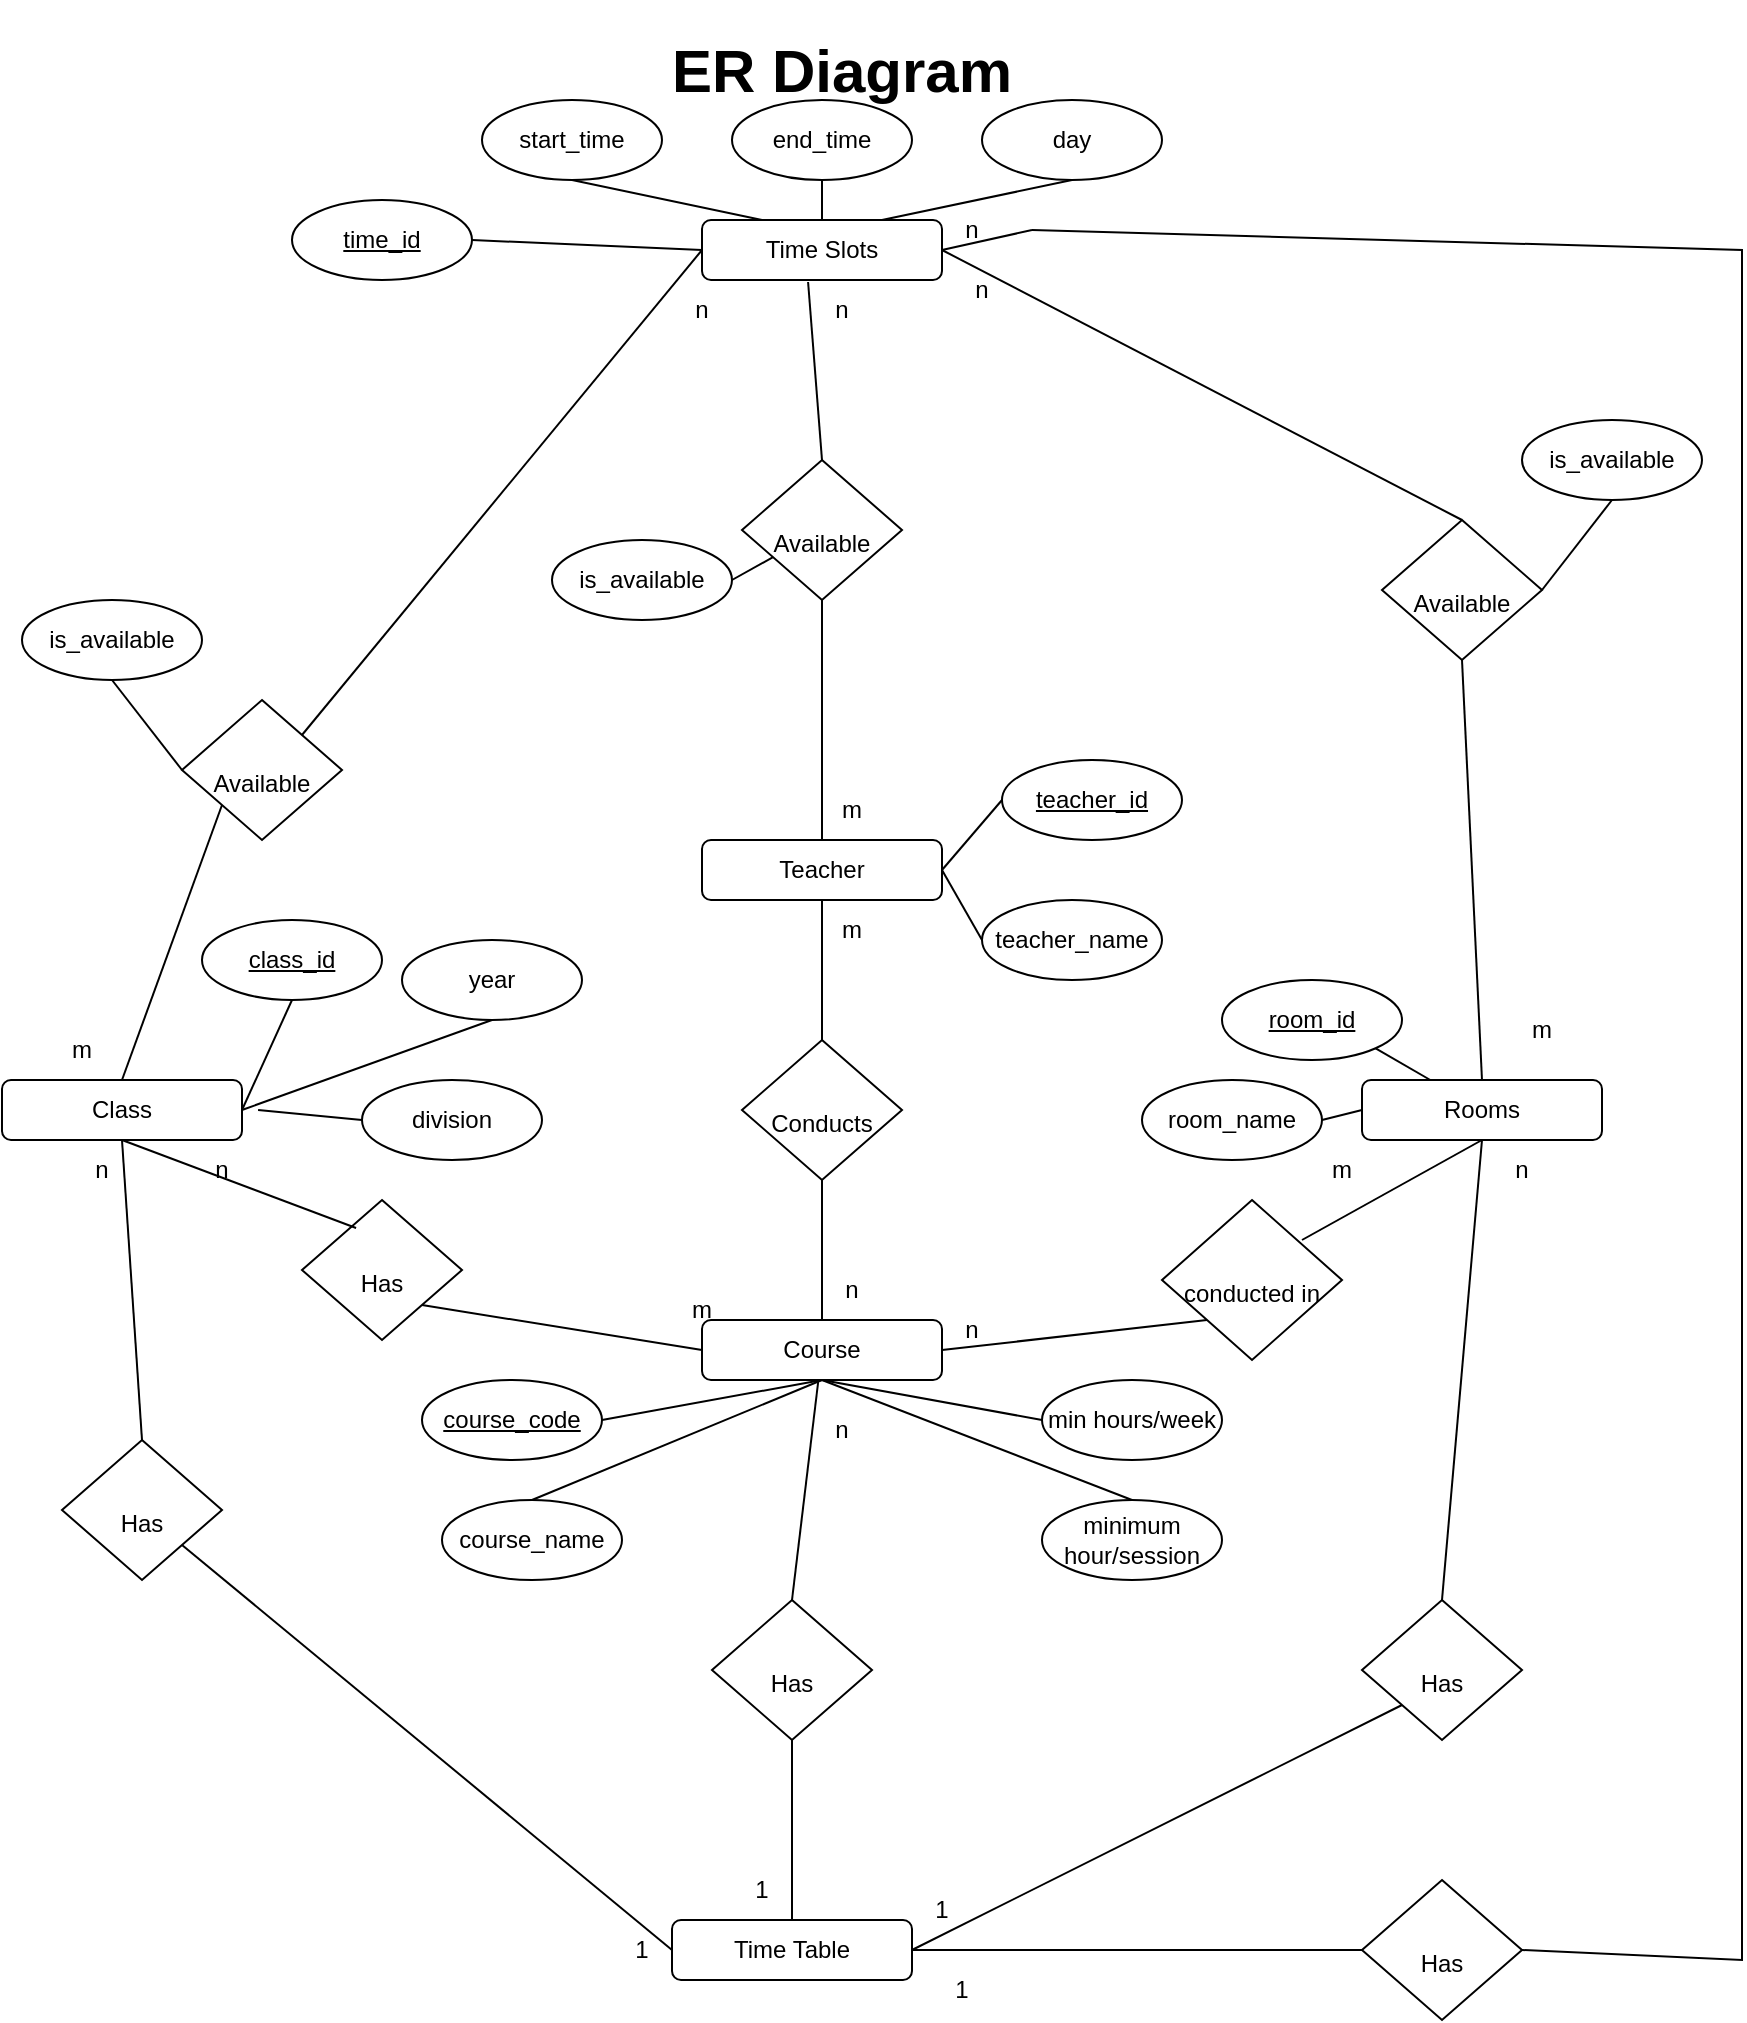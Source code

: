 <mxfile version="20.2.7" type="device"><diagram id="u9UO6aAXQ1LTPCA1RmuC" name="Page-1"><mxGraphModel dx="868" dy="450" grid="1" gridSize="10" guides="1" tooltips="1" connect="1" arrows="1" fold="1" page="1" pageScale="1" pageWidth="1100" pageHeight="1700" math="0" shadow="0"><root><mxCell id="0"/><mxCell id="1" parent="0"/><mxCell id="pp_ZHWP5TIwgbyzewIT6-1" value="Time Slots" style="rounded=1;whiteSpace=wrap;html=1;" parent="1" vertex="1"><mxGeometry x="390" y="140" width="120" height="30" as="geometry"/></mxCell><mxCell id="pp_ZHWP5TIwgbyzewIT6-2" value="Teacher" style="rounded=1;whiteSpace=wrap;html=1;" parent="1" vertex="1"><mxGeometry x="390" y="450" width="120" height="30" as="geometry"/></mxCell><mxCell id="pp_ZHWP5TIwgbyzewIT6-3" value="ER Diagram" style="text;html=1;strokeColor=none;fillColor=none;align=center;verticalAlign=middle;whiteSpace=wrap;rounded=0;fontStyle=1;fontSize=30;" parent="1" vertex="1"><mxGeometry x="320" y="30" width="280" height="70" as="geometry"/></mxCell><mxCell id="pp_ZHWP5TIwgbyzewIT6-4" value="Rooms" style="rounded=1;whiteSpace=wrap;html=1;" parent="1" vertex="1"><mxGeometry x="720" y="570" width="120" height="30" as="geometry"/></mxCell><mxCell id="pp_ZHWP5TIwgbyzewIT6-5" value="Class" style="rounded=1;whiteSpace=wrap;html=1;" parent="1" vertex="1"><mxGeometry x="40" y="570" width="120" height="30" as="geometry"/></mxCell><mxCell id="pp_ZHWP5TIwgbyzewIT6-6" value="Course" style="rounded=1;whiteSpace=wrap;html=1;" parent="1" vertex="1"><mxGeometry x="390" y="690" width="120" height="30" as="geometry"/></mxCell><mxCell id="pp_ZHWP5TIwgbyzewIT6-7" value="&lt;span style=&quot;font-size: 12px;&quot;&gt;Conducts&lt;br&gt;&lt;/span&gt;" style="rhombus;whiteSpace=wrap;html=1;fontSize=30;fontStyle=0" parent="1" vertex="1"><mxGeometry x="410" y="550" width="80" height="70" as="geometry"/></mxCell><mxCell id="pp_ZHWP5TIwgbyzewIT6-9" value="&lt;span style=&quot;font-size: 12px;&quot;&gt;Has&lt;br&gt;&lt;/span&gt;" style="rhombus;whiteSpace=wrap;html=1;fontSize=30;fontStyle=0" parent="1" vertex="1"><mxGeometry x="190" y="630" width="80" height="70" as="geometry"/></mxCell><mxCell id="pp_ZHWP5TIwgbyzewIT6-10" value="&lt;span style=&quot;font-size: 12px;&quot;&gt;conducted in&lt;br&gt;&lt;/span&gt;" style="rhombus;whiteSpace=wrap;html=1;fontSize=30;fontStyle=0" parent="1" vertex="1"><mxGeometry x="620" y="630" width="90" height="80" as="geometry"/></mxCell><mxCell id="pp_ZHWP5TIwgbyzewIT6-11" value="&lt;span style=&quot;font-size: 12px;&quot;&gt;Available&lt;br&gt;&lt;/span&gt;" style="rhombus;whiteSpace=wrap;html=1;fontSize=30;fontStyle=0" parent="1" vertex="1"><mxGeometry x="410" y="260" width="80" height="70" as="geometry"/></mxCell><mxCell id="pp_ZHWP5TIwgbyzewIT6-12" value="&lt;span style=&quot;font-size: 12px;&quot;&gt;Available&lt;br&gt;&lt;/span&gt;" style="rhombus;whiteSpace=wrap;html=1;fontSize=30;fontStyle=0" parent="1" vertex="1"><mxGeometry x="130" y="380" width="80" height="70" as="geometry"/></mxCell><mxCell id="pp_ZHWP5TIwgbyzewIT6-13" value="&lt;span style=&quot;font-size: 12px;&quot;&gt;Available&lt;br&gt;&lt;/span&gt;" style="rhombus;whiteSpace=wrap;html=1;fontSize=30;fontStyle=0" parent="1" vertex="1"><mxGeometry x="730" y="290" width="80" height="70" as="geometry"/></mxCell><mxCell id="pp_ZHWP5TIwgbyzewIT6-14" value="" style="endArrow=none;html=1;rounded=0;fontSize=12;exitX=0.5;exitY=0;exitDx=0;exitDy=0;entryX=0;entryY=1;entryDx=0;entryDy=0;" parent="1" source="pp_ZHWP5TIwgbyzewIT6-5" target="pp_ZHWP5TIwgbyzewIT6-12" edge="1"><mxGeometry width="50" height="50" relative="1" as="geometry"><mxPoint x="420" y="550" as="sourcePoint"/><mxPoint x="470" y="500" as="targetPoint"/></mxGeometry></mxCell><mxCell id="pp_ZHWP5TIwgbyzewIT6-15" value="" style="endArrow=none;html=1;rounded=0;fontSize=12;exitX=0.5;exitY=1;exitDx=0;exitDy=0;entryX=0.338;entryY=0.2;entryDx=0;entryDy=0;entryPerimeter=0;" parent="1" source="pp_ZHWP5TIwgbyzewIT6-5" target="pp_ZHWP5TIwgbyzewIT6-9" edge="1"><mxGeometry width="50" height="50" relative="1" as="geometry"><mxPoint x="220" y="560" as="sourcePoint"/><mxPoint x="270" y="510" as="targetPoint"/></mxGeometry></mxCell><mxCell id="pp_ZHWP5TIwgbyzewIT6-16" value="" style="endArrow=none;html=1;rounded=0;fontSize=12;entryX=1;entryY=1;entryDx=0;entryDy=0;exitX=0;exitY=0.5;exitDx=0;exitDy=0;" parent="1" source="pp_ZHWP5TIwgbyzewIT6-6" target="pp_ZHWP5TIwgbyzewIT6-9" edge="1"><mxGeometry width="50" height="50" relative="1" as="geometry"><mxPoint x="240" y="790" as="sourcePoint"/><mxPoint x="290" y="740" as="targetPoint"/></mxGeometry></mxCell><mxCell id="pp_ZHWP5TIwgbyzewIT6-17" value="" style="endArrow=none;html=1;rounded=0;fontSize=12;exitX=1;exitY=0.5;exitDx=0;exitDy=0;entryX=0;entryY=1;entryDx=0;entryDy=0;" parent="1" source="pp_ZHWP5TIwgbyzewIT6-6" target="pp_ZHWP5TIwgbyzewIT6-10" edge="1"><mxGeometry width="50" height="50" relative="1" as="geometry"><mxPoint x="530" y="890" as="sourcePoint"/><mxPoint x="580" y="840" as="targetPoint"/></mxGeometry></mxCell><mxCell id="pp_ZHWP5TIwgbyzewIT6-18" value="" style="endArrow=none;html=1;rounded=0;fontSize=12;entryX=0.5;entryY=1;entryDx=0;entryDy=0;" parent="1" target="pp_ZHWP5TIwgbyzewIT6-4" edge="1"><mxGeometry width="50" height="50" relative="1" as="geometry"><mxPoint x="690" y="650" as="sourcePoint"/><mxPoint x="400" y="840" as="targetPoint"/></mxGeometry></mxCell><mxCell id="pp_ZHWP5TIwgbyzewIT6-19" value="" style="endArrow=none;html=1;rounded=0;fontSize=12;entryX=0.5;entryY=1;entryDx=0;entryDy=0;exitX=0.5;exitY=0;exitDx=0;exitDy=0;" parent="1" source="pp_ZHWP5TIwgbyzewIT6-7" target="pp_ZHWP5TIwgbyzewIT6-2" edge="1"><mxGeometry width="50" height="50" relative="1" as="geometry"><mxPoint x="290" y="510" as="sourcePoint"/><mxPoint x="340" y="460" as="targetPoint"/></mxGeometry></mxCell><mxCell id="pp_ZHWP5TIwgbyzewIT6-20" value="" style="endArrow=none;html=1;rounded=0;fontSize=12;entryX=0.5;entryY=1;entryDx=0;entryDy=0;exitX=0.5;exitY=0;exitDx=0;exitDy=0;" parent="1" source="pp_ZHWP5TIwgbyzewIT6-4" target="pp_ZHWP5TIwgbyzewIT6-13" edge="1"><mxGeometry width="50" height="50" relative="1" as="geometry"><mxPoint x="740" y="490" as="sourcePoint"/><mxPoint x="790" y="440" as="targetPoint"/></mxGeometry></mxCell><mxCell id="pp_ZHWP5TIwgbyzewIT6-21" value="" style="endArrow=none;html=1;rounded=0;fontSize=12;exitX=1;exitY=0;exitDx=0;exitDy=0;entryX=0;entryY=0.5;entryDx=0;entryDy=0;" parent="1" source="pp_ZHWP5TIwgbyzewIT6-12" target="pp_ZHWP5TIwgbyzewIT6-1" edge="1"><mxGeometry width="50" height="50" relative="1" as="geometry"><mxPoint x="200" y="300" as="sourcePoint"/><mxPoint x="250" y="250" as="targetPoint"/></mxGeometry></mxCell><mxCell id="pp_ZHWP5TIwgbyzewIT6-22" value="" style="endArrow=none;html=1;rounded=0;fontSize=12;entryX=0.442;entryY=1.033;entryDx=0;entryDy=0;entryPerimeter=0;exitX=0.5;exitY=0;exitDx=0;exitDy=0;" parent="1" source="pp_ZHWP5TIwgbyzewIT6-11" target="pp_ZHWP5TIwgbyzewIT6-1" edge="1"><mxGeometry width="50" height="50" relative="1" as="geometry"><mxPoint x="300" y="360" as="sourcePoint"/><mxPoint x="350" y="310" as="targetPoint"/></mxGeometry></mxCell><mxCell id="pp_ZHWP5TIwgbyzewIT6-23" value="" style="endArrow=none;html=1;rounded=0;fontSize=12;entryX=0.5;entryY=1;entryDx=0;entryDy=0;" parent="1" source="pp_ZHWP5TIwgbyzewIT6-2" target="pp_ZHWP5TIwgbyzewIT6-11" edge="1"><mxGeometry width="50" height="50" relative="1" as="geometry"><mxPoint x="370" y="420" as="sourcePoint"/><mxPoint x="420" y="370" as="targetPoint"/></mxGeometry></mxCell><mxCell id="pp_ZHWP5TIwgbyzewIT6-24" value="" style="endArrow=none;html=1;rounded=0;fontSize=12;exitX=1;exitY=0.5;exitDx=0;exitDy=0;entryX=0.5;entryY=0;entryDx=0;entryDy=0;" parent="1" source="pp_ZHWP5TIwgbyzewIT6-1" target="pp_ZHWP5TIwgbyzewIT6-13" edge="1"><mxGeometry width="50" height="50" relative="1" as="geometry"><mxPoint x="590" y="300" as="sourcePoint"/><mxPoint x="640" y="250" as="targetPoint"/></mxGeometry></mxCell><mxCell id="pp_ZHWP5TIwgbyzewIT6-25" value="" style="endArrow=none;html=1;rounded=0;fontSize=12;entryX=0.5;entryY=1;entryDx=0;entryDy=0;" parent="1" source="pp_ZHWP5TIwgbyzewIT6-6" target="pp_ZHWP5TIwgbyzewIT6-7" edge="1"><mxGeometry width="50" height="50" relative="1" as="geometry"><mxPoint x="440" y="690" as="sourcePoint"/><mxPoint x="490" y="640" as="targetPoint"/></mxGeometry></mxCell><mxCell id="pp_ZHWP5TIwgbyzewIT6-27" value="start_time" style="ellipse;whiteSpace=wrap;html=1;fontSize=12;" parent="1" vertex="1"><mxGeometry x="280" y="80" width="90" height="40" as="geometry"/></mxCell><mxCell id="pp_ZHWP5TIwgbyzewIT6-29" value="end_time" style="ellipse;whiteSpace=wrap;html=1;fontSize=12;" parent="1" vertex="1"><mxGeometry x="405" y="80" width="90" height="40" as="geometry"/></mxCell><mxCell id="pp_ZHWP5TIwgbyzewIT6-30" value="day" style="ellipse;whiteSpace=wrap;html=1;fontSize=12;" parent="1" vertex="1"><mxGeometry x="530" y="80" width="90" height="40" as="geometry"/></mxCell><mxCell id="pp_ZHWP5TIwgbyzewIT6-31" value="" style="endArrow=none;html=1;rounded=0;fontSize=12;entryX=0.5;entryY=1;entryDx=0;entryDy=0;exitX=0.25;exitY=0;exitDx=0;exitDy=0;" parent="1" source="pp_ZHWP5TIwgbyzewIT6-1" target="pp_ZHWP5TIwgbyzewIT6-27" edge="1"><mxGeometry width="50" height="50" relative="1" as="geometry"><mxPoint x="30" y="380" as="sourcePoint"/><mxPoint x="80" y="330" as="targetPoint"/></mxGeometry></mxCell><mxCell id="pp_ZHWP5TIwgbyzewIT6-32" value="" style="endArrow=none;html=1;rounded=0;fontSize=12;entryX=0.5;entryY=1;entryDx=0;entryDy=0;exitX=0.5;exitY=0;exitDx=0;exitDy=0;" parent="1" source="pp_ZHWP5TIwgbyzewIT6-1" target="pp_ZHWP5TIwgbyzewIT6-29" edge="1"><mxGeometry width="50" height="50" relative="1" as="geometry"><mxPoint x="420" y="280" as="sourcePoint"/><mxPoint x="470" y="230" as="targetPoint"/></mxGeometry></mxCell><mxCell id="pp_ZHWP5TIwgbyzewIT6-33" value="" style="endArrow=none;html=1;rounded=0;fontSize=12;entryX=0.5;entryY=1;entryDx=0;entryDy=0;exitX=0.75;exitY=0;exitDx=0;exitDy=0;" parent="1" source="pp_ZHWP5TIwgbyzewIT6-1" target="pp_ZHWP5TIwgbyzewIT6-30" edge="1"><mxGeometry width="50" height="50" relative="1" as="geometry"><mxPoint x="710" y="180" as="sourcePoint"/><mxPoint x="760" y="130" as="targetPoint"/></mxGeometry></mxCell><mxCell id="pp_ZHWP5TIwgbyzewIT6-34" value="time_id" style="ellipse;whiteSpace=wrap;html=1;fontSize=12;fontStyle=4" parent="1" vertex="1"><mxGeometry x="185" y="130" width="90" height="40" as="geometry"/></mxCell><mxCell id="pp_ZHWP5TIwgbyzewIT6-35" value="" style="endArrow=none;html=1;rounded=0;fontSize=12;exitX=1;exitY=0.5;exitDx=0;exitDy=0;entryX=0;entryY=0.5;entryDx=0;entryDy=0;" parent="1" source="pp_ZHWP5TIwgbyzewIT6-34" target="pp_ZHWP5TIwgbyzewIT6-1" edge="1"><mxGeometry width="50" height="50" relative="1" as="geometry"><mxPoint x="420" y="280" as="sourcePoint"/><mxPoint x="470" y="230" as="targetPoint"/></mxGeometry></mxCell><mxCell id="pp_ZHWP5TIwgbyzewIT6-36" value="teacher_id" style="ellipse;whiteSpace=wrap;html=1;fontSize=12;fontStyle=4" parent="1" vertex="1"><mxGeometry x="540" y="410" width="90" height="40" as="geometry"/></mxCell><mxCell id="pp_ZHWP5TIwgbyzewIT6-37" value="teacher_name" style="ellipse;whiteSpace=wrap;html=1;fontSize=12;" parent="1" vertex="1"><mxGeometry x="530" y="480" width="90" height="40" as="geometry"/></mxCell><mxCell id="pp_ZHWP5TIwgbyzewIT6-38" value="" style="endArrow=none;html=1;rounded=0;fontSize=12;entryX=0;entryY=0.5;entryDx=0;entryDy=0;exitX=1;exitY=0.5;exitDx=0;exitDy=0;" parent="1" source="pp_ZHWP5TIwgbyzewIT6-2" target="pp_ZHWP5TIwgbyzewIT6-36" edge="1"><mxGeometry width="50" height="50" relative="1" as="geometry"><mxPoint x="530" y="470" as="sourcePoint"/><mxPoint x="470" y="530" as="targetPoint"/></mxGeometry></mxCell><mxCell id="pp_ZHWP5TIwgbyzewIT6-39" value="" style="endArrow=none;html=1;rounded=0;fontSize=12;entryX=1;entryY=0.5;entryDx=0;entryDy=0;exitX=0;exitY=0.5;exitDx=0;exitDy=0;" parent="1" source="pp_ZHWP5TIwgbyzewIT6-37" target="pp_ZHWP5TIwgbyzewIT6-2" edge="1"><mxGeometry width="50" height="50" relative="1" as="geometry"><mxPoint x="500" y="530" as="sourcePoint"/><mxPoint x="520" y="470" as="targetPoint"/></mxGeometry></mxCell><mxCell id="pp_ZHWP5TIwgbyzewIT6-40" value="class_id" style="ellipse;whiteSpace=wrap;html=1;fontSize=12;fontStyle=4" parent="1" vertex="1"><mxGeometry x="140" y="490" width="90" height="40" as="geometry"/></mxCell><mxCell id="pp_ZHWP5TIwgbyzewIT6-41" value="year" style="ellipse;whiteSpace=wrap;html=1;fontSize=12;" parent="1" vertex="1"><mxGeometry x="240" y="500" width="90" height="40" as="geometry"/></mxCell><mxCell id="pp_ZHWP5TIwgbyzewIT6-42" value="division" style="ellipse;whiteSpace=wrap;html=1;fontSize=12;" parent="1" vertex="1"><mxGeometry x="220" y="570" width="90" height="40" as="geometry"/></mxCell><mxCell id="pp_ZHWP5TIwgbyzewIT6-43" value="" style="endArrow=none;html=1;rounded=0;fontSize=12;exitX=1;exitY=0.5;exitDx=0;exitDy=0;entryX=0.5;entryY=1;entryDx=0;entryDy=0;" parent="1" source="pp_ZHWP5TIwgbyzewIT6-5" target="pp_ZHWP5TIwgbyzewIT6-40" edge="1"><mxGeometry width="50" height="50" relative="1" as="geometry"><mxPoint x="420" y="580" as="sourcePoint"/><mxPoint x="470" y="530" as="targetPoint"/></mxGeometry></mxCell><mxCell id="pp_ZHWP5TIwgbyzewIT6-44" value="" style="endArrow=none;html=1;rounded=0;fontSize=12;exitX=1;exitY=0.5;exitDx=0;exitDy=0;entryX=0.5;entryY=1;entryDx=0;entryDy=0;" parent="1" source="pp_ZHWP5TIwgbyzewIT6-5" target="pp_ZHWP5TIwgbyzewIT6-41" edge="1"><mxGeometry width="50" height="50" relative="1" as="geometry"><mxPoint x="420" y="580" as="sourcePoint"/><mxPoint x="470" y="530" as="targetPoint"/></mxGeometry></mxCell><mxCell id="pp_ZHWP5TIwgbyzewIT6-45" value="" style="endArrow=none;html=1;rounded=0;fontSize=12;exitX=1.067;exitY=0.5;exitDx=0;exitDy=0;exitPerimeter=0;entryX=0;entryY=0.5;entryDx=0;entryDy=0;" parent="1" source="pp_ZHWP5TIwgbyzewIT6-5" target="pp_ZHWP5TIwgbyzewIT6-42" edge="1"><mxGeometry width="50" height="50" relative="1" as="geometry"><mxPoint x="420" y="580" as="sourcePoint"/><mxPoint x="470" y="530" as="targetPoint"/></mxGeometry></mxCell><mxCell id="pp_ZHWP5TIwgbyzewIT6-46" value="course_code" style="ellipse;whiteSpace=wrap;html=1;fontSize=12;fontStyle=4" parent="1" vertex="1"><mxGeometry x="250" y="720" width="90" height="40" as="geometry"/></mxCell><mxCell id="pp_ZHWP5TIwgbyzewIT6-47" value="course_name" style="ellipse;whiteSpace=wrap;html=1;fontSize=12;" parent="1" vertex="1"><mxGeometry x="260" y="780" width="90" height="40" as="geometry"/></mxCell><mxCell id="pp_ZHWP5TIwgbyzewIT6-48" value="minimum hour/session" style="ellipse;whiteSpace=wrap;html=1;fontSize=12;" parent="1" vertex="1"><mxGeometry x="560" y="780" width="90" height="40" as="geometry"/></mxCell><mxCell id="pp_ZHWP5TIwgbyzewIT6-49" value="min hours/week" style="ellipse;whiteSpace=wrap;html=1;fontSize=12;" parent="1" vertex="1"><mxGeometry x="560" y="720" width="90" height="40" as="geometry"/></mxCell><mxCell id="pp_ZHWP5TIwgbyzewIT6-50" value="" style="endArrow=none;html=1;rounded=0;fontSize=12;exitX=1;exitY=0.5;exitDx=0;exitDy=0;entryX=0.5;entryY=1;entryDx=0;entryDy=0;" parent="1" source="pp_ZHWP5TIwgbyzewIT6-46" target="pp_ZHWP5TIwgbyzewIT6-6" edge="1"><mxGeometry width="50" height="50" relative="1" as="geometry"><mxPoint x="420" y="780" as="sourcePoint"/><mxPoint x="470" y="730" as="targetPoint"/></mxGeometry></mxCell><mxCell id="pp_ZHWP5TIwgbyzewIT6-51" value="" style="endArrow=none;html=1;rounded=0;fontSize=12;exitX=0.5;exitY=0;exitDx=0;exitDy=0;" parent="1" source="pp_ZHWP5TIwgbyzewIT6-47" edge="1"><mxGeometry width="50" height="50" relative="1" as="geometry"><mxPoint x="420" y="780" as="sourcePoint"/><mxPoint x="450" y="720" as="targetPoint"/></mxGeometry></mxCell><mxCell id="pp_ZHWP5TIwgbyzewIT6-52" value="" style="endArrow=none;html=1;rounded=0;fontSize=12;exitX=0.5;exitY=0;exitDx=0;exitDy=0;" parent="1" source="pp_ZHWP5TIwgbyzewIT6-48" edge="1"><mxGeometry width="50" height="50" relative="1" as="geometry"><mxPoint x="420" y="780" as="sourcePoint"/><mxPoint x="450" y="720" as="targetPoint"/></mxGeometry></mxCell><mxCell id="pp_ZHWP5TIwgbyzewIT6-53" value="" style="endArrow=none;html=1;rounded=0;fontSize=12;entryX=0.5;entryY=1;entryDx=0;entryDy=0;exitX=0;exitY=0.5;exitDx=0;exitDy=0;" parent="1" source="pp_ZHWP5TIwgbyzewIT6-49" target="pp_ZHWP5TIwgbyzewIT6-6" edge="1"><mxGeometry width="50" height="50" relative="1" as="geometry"><mxPoint x="420" y="780" as="sourcePoint"/><mxPoint x="470" y="730" as="targetPoint"/></mxGeometry></mxCell><mxCell id="pp_ZHWP5TIwgbyzewIT6-54" value="room_id" style="ellipse;whiteSpace=wrap;html=1;fontSize=12;fontStyle=4" parent="1" vertex="1"><mxGeometry x="650" y="520" width="90" height="40" as="geometry"/></mxCell><mxCell id="pp_ZHWP5TIwgbyzewIT6-55" value="room_name" style="ellipse;whiteSpace=wrap;html=1;fontSize=12;" parent="1" vertex="1"><mxGeometry x="610" y="570" width="90" height="40" as="geometry"/></mxCell><mxCell id="pp_ZHWP5TIwgbyzewIT6-56" value="" style="endArrow=none;html=1;rounded=0;fontSize=12;entryX=1;entryY=1;entryDx=0;entryDy=0;" parent="1" source="pp_ZHWP5TIwgbyzewIT6-4" target="pp_ZHWP5TIwgbyzewIT6-54" edge="1"><mxGeometry width="50" height="50" relative="1" as="geometry"><mxPoint x="420" y="580" as="sourcePoint"/><mxPoint x="470" y="530" as="targetPoint"/></mxGeometry></mxCell><mxCell id="pp_ZHWP5TIwgbyzewIT6-57" value="" style="endArrow=none;html=1;rounded=0;fontSize=12;entryX=1;entryY=0.5;entryDx=0;entryDy=0;exitX=0;exitY=0.5;exitDx=0;exitDy=0;" parent="1" source="pp_ZHWP5TIwgbyzewIT6-4" target="pp_ZHWP5TIwgbyzewIT6-55" edge="1"><mxGeometry width="50" height="50" relative="1" as="geometry"><mxPoint x="730" y="730" as="sourcePoint"/><mxPoint x="780" y="680" as="targetPoint"/></mxGeometry></mxCell><mxCell id="pp_ZHWP5TIwgbyzewIT6-58" value="Time Table" style="rounded=1;whiteSpace=wrap;html=1;" parent="1" vertex="1"><mxGeometry x="375" y="990" width="120" height="30" as="geometry"/></mxCell><mxCell id="pp_ZHWP5TIwgbyzewIT6-60" value="&lt;span style=&quot;font-size: 12px;&quot;&gt;Has&lt;br&gt;&lt;/span&gt;" style="rhombus;whiteSpace=wrap;html=1;fontSize=30;fontStyle=0" parent="1" vertex="1"><mxGeometry x="70" y="750" width="80" height="70" as="geometry"/></mxCell><mxCell id="pp_ZHWP5TIwgbyzewIT6-61" value="&lt;span style=&quot;font-size: 12px;&quot;&gt;Has&lt;br&gt;&lt;/span&gt;" style="rhombus;whiteSpace=wrap;html=1;fontSize=30;fontStyle=0" parent="1" vertex="1"><mxGeometry x="395" y="830" width="80" height="70" as="geometry"/></mxCell><mxCell id="pp_ZHWP5TIwgbyzewIT6-62" value="&lt;span style=&quot;font-size: 12px;&quot;&gt;Has&lt;br&gt;&lt;/span&gt;" style="rhombus;whiteSpace=wrap;html=1;fontSize=30;fontStyle=0" parent="1" vertex="1"><mxGeometry x="720" y="830" width="80" height="70" as="geometry"/></mxCell><mxCell id="pp_ZHWP5TIwgbyzewIT6-63" value="" style="endArrow=none;html=1;rounded=0;fontSize=12;entryX=0.5;entryY=0;entryDx=0;entryDy=0;" parent="1" target="pp_ZHWP5TIwgbyzewIT6-60" edge="1"><mxGeometry width="50" height="50" relative="1" as="geometry"><mxPoint x="100" y="600" as="sourcePoint"/><mxPoint x="470" y="730" as="targetPoint"/></mxGeometry></mxCell><mxCell id="pp_ZHWP5TIwgbyzewIT6-64" value="" style="endArrow=none;html=1;rounded=0;fontSize=12;entryX=1;entryY=1;entryDx=0;entryDy=0;exitX=0;exitY=0.5;exitDx=0;exitDy=0;" parent="1" source="pp_ZHWP5TIwgbyzewIT6-58" target="pp_ZHWP5TIwgbyzewIT6-60" edge="1"><mxGeometry width="50" height="50" relative="1" as="geometry"><mxPoint x="370" y="1000" as="sourcePoint"/><mxPoint x="180" y="1000" as="targetPoint"/></mxGeometry></mxCell><mxCell id="pp_ZHWP5TIwgbyzewIT6-65" value="" style="endArrow=none;html=1;rounded=0;fontSize=12;exitX=0.5;exitY=0;exitDx=0;exitDy=0;" parent="1" source="pp_ZHWP5TIwgbyzewIT6-61" target="pp_ZHWP5TIwgbyzewIT6-6" edge="1"><mxGeometry width="50" height="50" relative="1" as="geometry"><mxPoint x="460" y="810" as="sourcePoint"/><mxPoint x="470" y="930" as="targetPoint"/></mxGeometry></mxCell><mxCell id="pp_ZHWP5TIwgbyzewIT6-66" value="" style="endArrow=none;html=1;rounded=0;fontSize=12;entryX=0.5;entryY=1;entryDx=0;entryDy=0;exitX=0.5;exitY=0;exitDx=0;exitDy=0;" parent="1" source="pp_ZHWP5TIwgbyzewIT6-58" target="pp_ZHWP5TIwgbyzewIT6-61" edge="1"><mxGeometry width="50" height="50" relative="1" as="geometry"><mxPoint x="420" y="980" as="sourcePoint"/><mxPoint x="470" y="930" as="targetPoint"/></mxGeometry></mxCell><mxCell id="pp_ZHWP5TIwgbyzewIT6-67" value="" style="endArrow=none;html=1;rounded=0;fontSize=12;exitX=1;exitY=0.5;exitDx=0;exitDy=0;entryX=0;entryY=1;entryDx=0;entryDy=0;" parent="1" source="pp_ZHWP5TIwgbyzewIT6-58" target="pp_ZHWP5TIwgbyzewIT6-62" edge="1"><mxGeometry width="50" height="50" relative="1" as="geometry"><mxPoint x="600" y="1020" as="sourcePoint"/><mxPoint x="650" y="970" as="targetPoint"/></mxGeometry></mxCell><mxCell id="pp_ZHWP5TIwgbyzewIT6-68" value="" style="endArrow=none;html=1;rounded=0;fontSize=12;entryX=0.5;entryY=1;entryDx=0;entryDy=0;exitX=0.5;exitY=0;exitDx=0;exitDy=0;" parent="1" source="pp_ZHWP5TIwgbyzewIT6-62" target="pp_ZHWP5TIwgbyzewIT6-4" edge="1"><mxGeometry width="50" height="50" relative="1" as="geometry"><mxPoint x="710" y="760" as="sourcePoint"/><mxPoint x="760" y="710" as="targetPoint"/></mxGeometry></mxCell><mxCell id="pp_ZHWP5TIwgbyzewIT6-69" value="&lt;span style=&quot;font-size: 12px;&quot;&gt;Has&lt;br&gt;&lt;/span&gt;" style="rhombus;whiteSpace=wrap;html=1;fontSize=30;fontStyle=0" parent="1" vertex="1"><mxGeometry x="720" y="970" width="80" height="70" as="geometry"/></mxCell><mxCell id="pp_ZHWP5TIwgbyzewIT6-70" value="" style="endArrow=none;html=1;rounded=0;fontSize=12;exitX=1;exitY=0.5;exitDx=0;exitDy=0;entryX=0;entryY=0.5;entryDx=0;entryDy=0;" parent="1" source="pp_ZHWP5TIwgbyzewIT6-58" target="pp_ZHWP5TIwgbyzewIT6-69" edge="1"><mxGeometry width="50" height="50" relative="1" as="geometry"><mxPoint x="600" y="1060" as="sourcePoint"/><mxPoint x="650" y="1010" as="targetPoint"/></mxGeometry></mxCell><mxCell id="pp_ZHWP5TIwgbyzewIT6-71" value="" style="endArrow=none;html=1;rounded=0;fontSize=12;exitX=1;exitY=0.5;exitDx=0;exitDy=0;entryX=1;entryY=0.5;entryDx=0;entryDy=0;startArrow=none;" parent="1" source="pp_ZHWP5TIwgbyzewIT6-100" target="pp_ZHWP5TIwgbyzewIT6-1" edge="1"><mxGeometry width="50" height="50" relative="1" as="geometry"><mxPoint x="920" y="1040" as="sourcePoint"/><mxPoint x="970" y="990" as="targetPoint"/><Array as="points"/></mxGeometry></mxCell><mxCell id="pp_ZHWP5TIwgbyzewIT6-72" value="m" style="text;html=1;strokeColor=none;fillColor=none;align=center;verticalAlign=middle;whiteSpace=wrap;rounded=0;fontSize=12;" parent="1" vertex="1"><mxGeometry x="435" y="480" width="60" height="30" as="geometry"/></mxCell><mxCell id="pp_ZHWP5TIwgbyzewIT6-76" value="n" style="text;html=1;strokeColor=none;fillColor=none;align=center;verticalAlign=middle;whiteSpace=wrap;rounded=0;fontSize=12;" parent="1" vertex="1"><mxGeometry x="435" y="660" width="60" height="30" as="geometry"/></mxCell><mxCell id="pp_ZHWP5TIwgbyzewIT6-77" value="n" style="text;html=1;strokeColor=none;fillColor=none;align=center;verticalAlign=middle;whiteSpace=wrap;rounded=0;fontSize=12;" parent="1" vertex="1"><mxGeometry x="120" y="600" width="60" height="30" as="geometry"/></mxCell><mxCell id="pp_ZHWP5TIwgbyzewIT6-79" value="m" style="text;html=1;strokeColor=none;fillColor=none;align=center;verticalAlign=middle;whiteSpace=wrap;rounded=0;fontSize=12;" parent="1" vertex="1"><mxGeometry x="360" y="670" width="60" height="30" as="geometry"/></mxCell><mxCell id="pp_ZHWP5TIwgbyzewIT6-82" value="n" style="text;html=1;strokeColor=none;fillColor=none;align=center;verticalAlign=middle;whiteSpace=wrap;rounded=0;fontSize=12;" parent="1" vertex="1"><mxGeometry x="495" y="680" width="60" height="30" as="geometry"/></mxCell><mxCell id="pp_ZHWP5TIwgbyzewIT6-83" value="m" style="text;html=1;strokeColor=none;fillColor=none;align=center;verticalAlign=middle;whiteSpace=wrap;rounded=0;fontSize=12;" parent="1" vertex="1"><mxGeometry x="680" y="600" width="60" height="30" as="geometry"/></mxCell><mxCell id="pp_ZHWP5TIwgbyzewIT6-86" value="m" style="text;html=1;strokeColor=none;fillColor=none;align=center;verticalAlign=middle;whiteSpace=wrap;rounded=0;fontSize=12;" parent="1" vertex="1"><mxGeometry x="435" y="420" width="60" height="30" as="geometry"/></mxCell><mxCell id="pp_ZHWP5TIwgbyzewIT6-87" value="n" style="text;html=1;strokeColor=none;fillColor=none;align=center;verticalAlign=middle;whiteSpace=wrap;rounded=0;fontSize=12;" parent="1" vertex="1"><mxGeometry x="430" y="170" width="60" height="30" as="geometry"/></mxCell><mxCell id="pp_ZHWP5TIwgbyzewIT6-88" value="n" style="text;html=1;strokeColor=none;fillColor=none;align=center;verticalAlign=middle;whiteSpace=wrap;rounded=0;fontSize=12;" parent="1" vertex="1"><mxGeometry x="360" y="170" width="60" height="30" as="geometry"/></mxCell><mxCell id="pp_ZHWP5TIwgbyzewIT6-92" value="m" style="text;html=1;strokeColor=none;fillColor=none;align=center;verticalAlign=middle;whiteSpace=wrap;rounded=0;fontSize=12;" parent="1" vertex="1"><mxGeometry x="50" y="540" width="60" height="30" as="geometry"/></mxCell><mxCell id="pp_ZHWP5TIwgbyzewIT6-93" value="n" style="text;html=1;strokeColor=none;fillColor=none;align=center;verticalAlign=middle;whiteSpace=wrap;rounded=0;fontSize=12;" parent="1" vertex="1"><mxGeometry x="500" y="160" width="60" height="30" as="geometry"/></mxCell><mxCell id="pp_ZHWP5TIwgbyzewIT6-94" value="m" style="text;html=1;strokeColor=none;fillColor=none;align=center;verticalAlign=middle;whiteSpace=wrap;rounded=0;fontSize=12;" parent="1" vertex="1"><mxGeometry x="780" y="530" width="60" height="30" as="geometry"/></mxCell><mxCell id="pp_ZHWP5TIwgbyzewIT6-96" value="n" style="text;html=1;strokeColor=none;fillColor=none;align=center;verticalAlign=middle;whiteSpace=wrap;rounded=0;fontSize=12;" parent="1" vertex="1"><mxGeometry x="60" y="600" width="60" height="30" as="geometry"/></mxCell><mxCell id="pp_ZHWP5TIwgbyzewIT6-97" value="n" style="text;html=1;strokeColor=none;fillColor=none;align=center;verticalAlign=middle;whiteSpace=wrap;rounded=0;fontSize=12;" parent="1" vertex="1"><mxGeometry x="430" y="730" width="60" height="30" as="geometry"/></mxCell><mxCell id="pp_ZHWP5TIwgbyzewIT6-99" value="n" style="text;html=1;strokeColor=none;fillColor=none;align=center;verticalAlign=middle;whiteSpace=wrap;rounded=0;fontSize=12;" parent="1" vertex="1"><mxGeometry x="770" y="600" width="60" height="30" as="geometry"/></mxCell><mxCell id="pp_ZHWP5TIwgbyzewIT6-100" value="n" style="text;html=1;strokeColor=none;fillColor=none;align=center;verticalAlign=middle;whiteSpace=wrap;rounded=0;fontSize=12;" parent="1" vertex="1"><mxGeometry x="495" y="130" width="60" height="30" as="geometry"/></mxCell><mxCell id="pp_ZHWP5TIwgbyzewIT6-106" value="" style="endArrow=none;html=1;rounded=0;fontSize=12;exitX=1;exitY=0.5;exitDx=0;exitDy=0;entryX=1;entryY=0.5;entryDx=0;entryDy=0;" parent="1" source="pp_ZHWP5TIwgbyzewIT6-69" target="pp_ZHWP5TIwgbyzewIT6-100" edge="1"><mxGeometry width="50" height="50" relative="1" as="geometry"><mxPoint x="800" y="1005" as="sourcePoint"/><mxPoint x="510" y="155" as="targetPoint"/><Array as="points"><mxPoint x="910" y="1010"/><mxPoint x="910" y="155"/></Array></mxGeometry></mxCell><mxCell id="pp_ZHWP5TIwgbyzewIT6-107" value="1" style="text;html=1;strokeColor=none;fillColor=none;align=center;verticalAlign=middle;whiteSpace=wrap;rounded=0;fontSize=12;" parent="1" vertex="1"><mxGeometry x="390" y="960" width="60" height="30" as="geometry"/></mxCell><mxCell id="pp_ZHWP5TIwgbyzewIT6-108" value="1" style="text;html=1;strokeColor=none;fillColor=none;align=center;verticalAlign=middle;whiteSpace=wrap;rounded=0;fontSize=12;" parent="1" vertex="1"><mxGeometry x="330" y="990" width="60" height="30" as="geometry"/></mxCell><mxCell id="pp_ZHWP5TIwgbyzewIT6-110" value="1" style="text;html=1;strokeColor=none;fillColor=none;align=center;verticalAlign=middle;whiteSpace=wrap;rounded=0;fontSize=12;" parent="1" vertex="1"><mxGeometry x="490" y="1010" width="60" height="30" as="geometry"/></mxCell><mxCell id="pp_ZHWP5TIwgbyzewIT6-113" value="1" style="text;html=1;strokeColor=none;fillColor=none;align=center;verticalAlign=middle;whiteSpace=wrap;rounded=0;fontSize=12;" parent="1" vertex="1"><mxGeometry x="480" y="970" width="60" height="30" as="geometry"/></mxCell><mxCell id="H9iCW2NCUZmUMCffq2Ht-1" value="is_available" style="ellipse;whiteSpace=wrap;html=1;fontSize=12;" vertex="1" parent="1"><mxGeometry x="50" y="330" width="90" height="40" as="geometry"/></mxCell><mxCell id="H9iCW2NCUZmUMCffq2Ht-2" value="is_available" style="ellipse;whiteSpace=wrap;html=1;fontSize=12;" vertex="1" parent="1"><mxGeometry x="315" y="300" width="90" height="40" as="geometry"/></mxCell><mxCell id="H9iCW2NCUZmUMCffq2Ht-3" value="is_available" style="ellipse;whiteSpace=wrap;html=1;fontSize=12;" vertex="1" parent="1"><mxGeometry x="800" y="240" width="90" height="40" as="geometry"/></mxCell><mxCell id="H9iCW2NCUZmUMCffq2Ht-4" value="" style="endArrow=none;html=1;rounded=0;exitX=0.5;exitY=1;exitDx=0;exitDy=0;entryX=0;entryY=0.5;entryDx=0;entryDy=0;" edge="1" parent="1" source="H9iCW2NCUZmUMCffq2Ht-1" target="pp_ZHWP5TIwgbyzewIT6-12"><mxGeometry width="50" height="50" relative="1" as="geometry"><mxPoint x="420" y="560" as="sourcePoint"/><mxPoint x="470" y="510" as="targetPoint"/></mxGeometry></mxCell><mxCell id="H9iCW2NCUZmUMCffq2Ht-5" value="" style="endArrow=none;html=1;rounded=0;exitX=1;exitY=0.5;exitDx=0;exitDy=0;" edge="1" parent="1" source="H9iCW2NCUZmUMCffq2Ht-2" target="pp_ZHWP5TIwgbyzewIT6-11"><mxGeometry width="50" height="50" relative="1" as="geometry"><mxPoint x="420" y="360" as="sourcePoint"/><mxPoint x="470" y="310" as="targetPoint"/></mxGeometry></mxCell><mxCell id="H9iCW2NCUZmUMCffq2Ht-6" value="" style="endArrow=none;html=1;rounded=0;exitX=1;exitY=0.5;exitDx=0;exitDy=0;entryX=0.5;entryY=1;entryDx=0;entryDy=0;" edge="1" parent="1" source="pp_ZHWP5TIwgbyzewIT6-13" target="H9iCW2NCUZmUMCffq2Ht-3"><mxGeometry width="50" height="50" relative="1" as="geometry"><mxPoint x="420" y="360" as="sourcePoint"/><mxPoint x="470" y="310" as="targetPoint"/></mxGeometry></mxCell></root></mxGraphModel></diagram></mxfile>